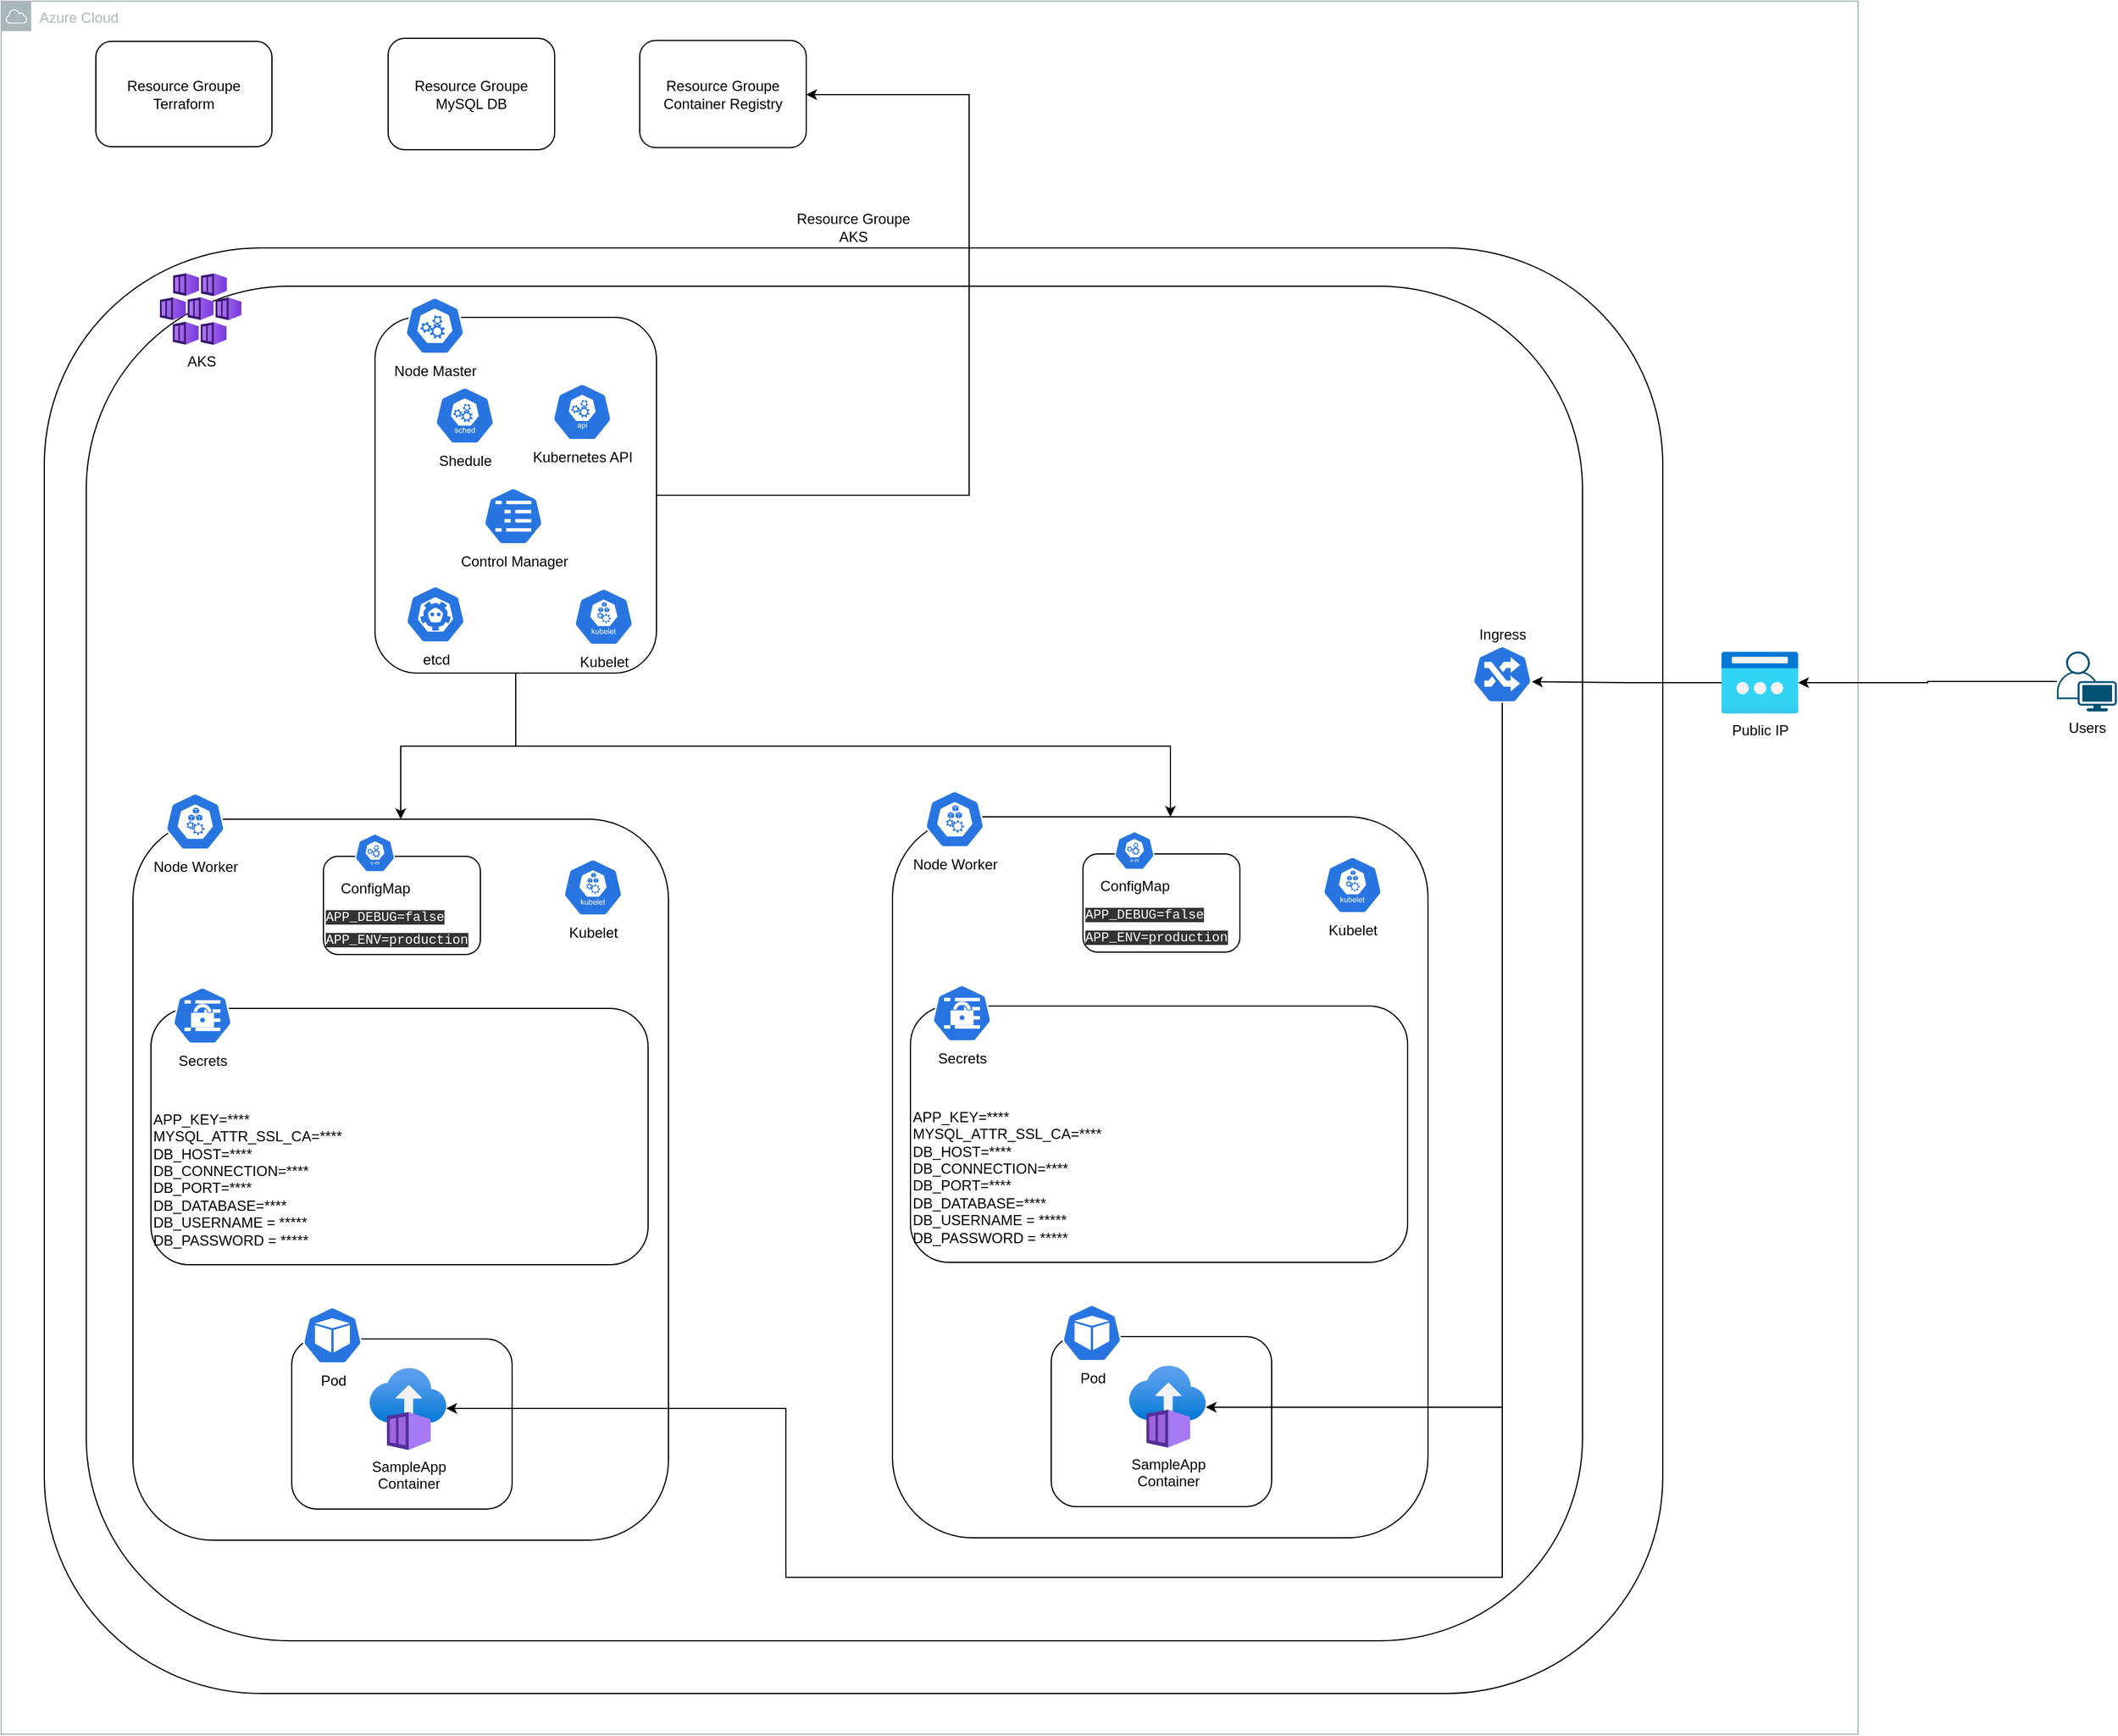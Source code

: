 <mxfile version="22.0.3" type="device">
  <diagram name="Page-1" id="-d-rb5_Bw2d1QYbYOq_a">
    <mxGraphModel dx="2173" dy="1425" grid="0" gridSize="10" guides="1" tooltips="1" connect="1" arrows="1" fold="1" page="0" pageScale="1" pageWidth="827" pageHeight="1169" math="0" shadow="0">
      <root>
        <mxCell id="0" />
        <mxCell id="1" parent="0" />
        <mxCell id="fAoD9zatyhQ0e6s0vgr9-2" value="Azure Cloud" style="sketch=0;outlineConnect=0;gradientColor=none;html=1;whiteSpace=wrap;fontSize=12;fontStyle=0;shape=mxgraph.aws4.group;grIcon=mxgraph.aws4.group_aws_cloud;strokeColor=#AAB7B8;fillColor=none;verticalAlign=top;align=left;spacingLeft=30;fontColor=#AAB7B8;dashed=0;" parent="1" vertex="1">
          <mxGeometry x="-200" y="-156" width="1550" height="1447" as="geometry" />
        </mxCell>
        <mxCell id="fAoD9zatyhQ0e6s0vgr9-4" value="Resource Groupe&lt;br&gt;Terraform" style="rounded=1;whiteSpace=wrap;html=1;" parent="1" vertex="1">
          <mxGeometry x="-121" y="-122.5" width="147" height="88" as="geometry" />
        </mxCell>
        <mxCell id="fAoD9zatyhQ0e6s0vgr9-5" value="Resource Groupe&lt;br&gt;MySQL DB" style="rounded=1;whiteSpace=wrap;html=1;" parent="1" vertex="1">
          <mxGeometry x="123" y="-125" width="139" height="93" as="geometry" />
        </mxCell>
        <mxCell id="fAoD9zatyhQ0e6s0vgr9-6" value="Resource Groupe&lt;br&gt;Container Registry" style="rounded=1;whiteSpace=wrap;html=1;" parent="1" vertex="1">
          <mxGeometry x="333" y="-123.25" width="139" height="89.5" as="geometry" />
        </mxCell>
        <mxCell id="fAoD9zatyhQ0e6s0vgr9-7" value="Resource Groupe&lt;br&gt;AKS" style="rounded=1;whiteSpace=wrap;html=1;labelPosition=center;verticalLabelPosition=top;align=center;verticalAlign=bottom;" parent="1" vertex="1">
          <mxGeometry x="-164" y="50" width="1351" height="1207" as="geometry" />
        </mxCell>
        <mxCell id="fAoD9zatyhQ0e6s0vgr9-8" value="" style="rounded=1;whiteSpace=wrap;html=1;labelPosition=center;verticalLabelPosition=top;align=center;verticalAlign=bottom;" parent="1" vertex="1">
          <mxGeometry x="-129" y="82" width="1249" height="1131" as="geometry" />
        </mxCell>
        <mxCell id="fAoD9zatyhQ0e6s0vgr9-102" style="edgeStyle=orthogonalEdgeStyle;rounded=0;orthogonalLoop=1;jettySize=auto;html=1;" parent="1" source="fAoD9zatyhQ0e6s0vgr9-22" target="fAoD9zatyhQ0e6s0vgr9-63" edge="1">
          <mxGeometry relative="1" as="geometry" />
        </mxCell>
        <mxCell id="-qkOVi1x4gIQ-deEZo_T-11" style="edgeStyle=orthogonalEdgeStyle;rounded=0;orthogonalLoop=1;jettySize=auto;html=1;" edge="1" parent="1" source="fAoD9zatyhQ0e6s0vgr9-22" target="-qkOVi1x4gIQ-deEZo_T-1">
          <mxGeometry relative="1" as="geometry">
            <Array as="points">
              <mxPoint x="230" y="466" />
              <mxPoint x="776" y="466" />
            </Array>
          </mxGeometry>
        </mxCell>
        <mxCell id="-qkOVi1x4gIQ-deEZo_T-14" style="edgeStyle=orthogonalEdgeStyle;rounded=0;orthogonalLoop=1;jettySize=auto;html=1;" edge="1" parent="1" source="fAoD9zatyhQ0e6s0vgr9-22" target="fAoD9zatyhQ0e6s0vgr9-6">
          <mxGeometry relative="1" as="geometry">
            <Array as="points">
              <mxPoint x="608" y="257" />
              <mxPoint x="608" y="-78" />
            </Array>
          </mxGeometry>
        </mxCell>
        <mxCell id="fAoD9zatyhQ0e6s0vgr9-22" value="" style="rounded=1;whiteSpace=wrap;html=1;" parent="1" vertex="1">
          <mxGeometry x="112" y="108" width="235" height="297" as="geometry" />
        </mxCell>
        <mxCell id="fAoD9zatyhQ0e6s0vgr9-23" value="Node Master" style="sketch=0;html=1;dashed=0;whitespace=wrap;fillColor=#2875E2;strokeColor=#ffffff;points=[[0.005,0.63,0],[0.1,0.2,0],[0.9,0.2,0],[0.5,0,0],[0.995,0.63,0],[0.72,0.99,0],[0.5,1,0],[0.28,0.99,0]];verticalLabelPosition=bottom;align=center;verticalAlign=top;shape=mxgraph.kubernetes.icon;prIcon=master" parent="1" vertex="1">
          <mxGeometry x="137" y="91" width="50" height="48" as="geometry" />
        </mxCell>
        <mxCell id="fAoD9zatyhQ0e6s0vgr9-38" value="Kubernetes API" style="sketch=0;html=1;dashed=0;whitespace=wrap;fillColor=#2875E2;strokeColor=#ffffff;points=[[0.005,0.63,0],[0.1,0.2,0],[0.9,0.2,0],[0.5,0,0],[0.995,0.63,0],[0.72,0.99,0],[0.5,1,0],[0.28,0.99,0]];verticalLabelPosition=bottom;align=center;verticalAlign=top;shape=mxgraph.kubernetes.icon;prIcon=api" parent="1" vertex="1">
          <mxGeometry x="260" y="163" width="50" height="48" as="geometry" />
        </mxCell>
        <mxCell id="fAoD9zatyhQ0e6s0vgr9-39" value="Kubelet" style="sketch=0;html=1;dashed=0;whitespace=wrap;fillColor=#2875E2;strokeColor=#ffffff;points=[[0.005,0.63,0],[0.1,0.2,0],[0.9,0.2,0],[0.5,0,0],[0.995,0.63,0],[0.72,0.99,0],[0.5,1,0],[0.28,0.99,0]];verticalLabelPosition=bottom;align=center;verticalAlign=top;shape=mxgraph.kubernetes.icon;prIcon=kubelet" parent="1" vertex="1">
          <mxGeometry x="278" y="334" width="50" height="48" as="geometry" />
        </mxCell>
        <mxCell id="fAoD9zatyhQ0e6s0vgr9-45" value="AKS" style="image;aspect=fixed;html=1;points=[];align=center;fontSize=12;image=img/lib/azure2/compute/Kubernetes_Services.svg;" parent="1" vertex="1">
          <mxGeometry x="-67.5" y="71" width="68" height="60" as="geometry" />
        </mxCell>
        <mxCell id="fAoD9zatyhQ0e6s0vgr9-49" value="etcd" style="sketch=0;html=1;dashed=0;whitespace=wrap;fillColor=#2875E2;strokeColor=#ffffff;points=[[0.005,0.63,0],[0.1,0.2,0],[0.9,0.2,0],[0.5,0,0],[0.995,0.63,0],[0.72,0.99,0],[0.5,1,0],[0.28,0.99,0]];verticalLabelPosition=bottom;align=center;verticalAlign=top;shape=mxgraph.kubernetes.icon;prIcon=etcd" parent="1" vertex="1">
          <mxGeometry x="137.5" y="332" width="50" height="48" as="geometry" />
        </mxCell>
        <mxCell id="fAoD9zatyhQ0e6s0vgr9-51" value="Shedule" style="sketch=0;html=1;dashed=0;whitespace=wrap;fillColor=#2875E2;strokeColor=#ffffff;points=[[0.005,0.63,0],[0.1,0.2,0],[0.9,0.2,0],[0.5,0,0],[0.995,0.63,0],[0.72,0.99,0],[0.5,1,0],[0.28,0.99,0]];verticalLabelPosition=bottom;align=center;verticalAlign=top;shape=mxgraph.kubernetes.icon;prIcon=sched" parent="1" vertex="1">
          <mxGeometry x="162" y="166" width="50" height="48" as="geometry" />
        </mxCell>
        <mxCell id="fAoD9zatyhQ0e6s0vgr9-57" value="Ingress" style="sketch=0;html=1;dashed=0;whitespace=wrap;fillColor=#2875E2;strokeColor=#ffffff;points=[[0.005,0.63,0],[0.1,0.2,0],[0.9,0.2,0],[0.5,0,0],[0.995,0.63,0],[0.72,0.99,0],[0.5,1,0],[0.28,0.99,0]];verticalLabelPosition=top;align=center;verticalAlign=bottom;shape=mxgraph.kubernetes.icon;prIcon=ing;labelPosition=center;" parent="1" vertex="1">
          <mxGeometry x="1028" y="382" width="50" height="48" as="geometry" />
        </mxCell>
        <mxCell id="fAoD9zatyhQ0e6s0vgr9-60" value="Control Manager" style="sketch=0;html=1;dashed=0;whitespace=wrap;fillColor=#2875E2;strokeColor=#ffffff;points=[[0.005,0.63,0],[0.1,0.2,0],[0.9,0.2,0],[0.5,0,0],[0.995,0.63,0],[0.72,0.99,0],[0.5,1,0],[0.28,0.99,0]];verticalLabelPosition=bottom;align=center;verticalAlign=top;shape=mxgraph.kubernetes.icon;prIcon=cm" parent="1" vertex="1">
          <mxGeometry x="202.5" y="250" width="50" height="48" as="geometry" />
        </mxCell>
        <mxCell id="fAoD9zatyhQ0e6s0vgr9-61" style="edgeStyle=orthogonalEdgeStyle;rounded=0;orthogonalLoop=1;jettySize=auto;html=1;exitX=0.5;exitY=1;exitDx=0;exitDy=0;exitPerimeter=0;" parent="1" source="fAoD9zatyhQ0e6s0vgr9-39" target="fAoD9zatyhQ0e6s0vgr9-39" edge="1">
          <mxGeometry relative="1" as="geometry" />
        </mxCell>
        <mxCell id="fAoD9zatyhQ0e6s0vgr9-63" value="" style="rounded=1;whiteSpace=wrap;html=1;" parent="1" vertex="1">
          <mxGeometry x="-90" y="527" width="447" height="602" as="geometry" />
        </mxCell>
        <mxCell id="fAoD9zatyhQ0e6s0vgr9-64" value="Node Worker" style="sketch=0;html=1;dashed=0;whitespace=wrap;fillColor=#2875E2;strokeColor=#ffffff;points=[[0.005,0.63,0],[0.1,0.2,0],[0.9,0.2,0],[0.5,0,0],[0.995,0.63,0],[0.72,0.99,0],[0.5,1,0],[0.28,0.99,0]];verticalLabelPosition=bottom;align=center;verticalAlign=top;shape=mxgraph.kubernetes.icon;prIcon=node" parent="1" vertex="1">
          <mxGeometry x="-63" y="505" width="50" height="48" as="geometry" />
        </mxCell>
        <mxCell id="fAoD9zatyhQ0e6s0vgr9-65" value="" style="rounded=1;whiteSpace=wrap;html=1;" parent="1" vertex="1">
          <mxGeometry x="42.5" y="961" width="184" height="142" as="geometry" />
        </mxCell>
        <mxCell id="fAoD9zatyhQ0e6s0vgr9-66" value="SampleApp&lt;br&gt;Container" style="image;aspect=fixed;html=1;points=[];align=center;fontSize=12;image=img/lib/azure2/containers/Container_Instances.svg;" parent="1" vertex="1">
          <mxGeometry x="107.5" y="985" width="64" height="69" as="geometry" />
        </mxCell>
        <mxCell id="fAoD9zatyhQ0e6s0vgr9-67" value="Pod" style="sketch=0;html=1;dashed=0;whitespace=wrap;fillColor=#2875E2;strokeColor=#ffffff;points=[[0.005,0.63,0],[0.1,0.2,0],[0.9,0.2,0],[0.5,0,0],[0.995,0.63,0],[0.72,0.99,0],[0.5,1,0],[0.28,0.99,0]];verticalLabelPosition=bottom;align=center;verticalAlign=top;shape=mxgraph.kubernetes.icon;prIcon=pod" parent="1" vertex="1">
          <mxGeometry x="51.5" y="934" width="50" height="48" as="geometry" />
        </mxCell>
        <mxCell id="fAoD9zatyhQ0e6s0vgr9-68" value="Kubelet" style="sketch=0;html=1;dashed=0;whitespace=wrap;fillColor=#2875E2;strokeColor=#ffffff;points=[[0.005,0.63,0],[0.1,0.2,0],[0.9,0.2,0],[0.5,0,0],[0.995,0.63,0],[0.72,0.99,0],[0.5,1,0],[0.28,0.99,0]];verticalLabelPosition=bottom;align=center;verticalAlign=top;shape=mxgraph.kubernetes.icon;prIcon=kubelet" parent="1" vertex="1">
          <mxGeometry x="269" y="560" width="50" height="48" as="geometry" />
        </mxCell>
        <mxCell id="fAoD9zatyhQ0e6s0vgr9-69" value="&lt;br&gt;&lt;br&gt;&lt;br&gt;&lt;br&gt;&lt;br&gt;APP_KEY=****&lt;br&gt;MYSQL_ATTR_SSL_CA=****&lt;br&gt;&lt;div style=&quot;&quot;&gt;DB_HOST=****&lt;/div&gt;&lt;div style=&quot;&quot;&gt;DB_CONNECTION=****&lt;/div&gt;&lt;div style=&quot;&quot;&gt;DB_PORT=****&lt;br&gt;&lt;/div&gt;&lt;div style=&quot;&quot;&gt;DB_DATABASE=****&lt;/div&gt;DB_USERNAME = *****&lt;br&gt;DB_PASSWORD = *****" style="rounded=1;whiteSpace=wrap;html=1;align=left;" parent="1" vertex="1">
          <mxGeometry x="-75" y="685" width="415" height="214" as="geometry" />
        </mxCell>
        <mxCell id="fAoD9zatyhQ0e6s0vgr9-73" value="Secrets" style="sketch=0;html=1;dashed=0;whitespace=wrap;fillColor=#2875E2;strokeColor=#ffffff;points=[[0.005,0.63,0],[0.1,0.2,0],[0.9,0.2,0],[0.5,0,0],[0.995,0.63,0],[0.72,0.99,0],[0.5,1,0],[0.28,0.99,0]];verticalLabelPosition=bottom;align=center;verticalAlign=top;shape=mxgraph.kubernetes.icon;prIcon=secret" parent="1" vertex="1">
          <mxGeometry x="-57" y="667" width="50" height="48" as="geometry" />
        </mxCell>
        <mxCell id="fAoD9zatyhQ0e6s0vgr9-96" value="Public IP" style="image;aspect=fixed;html=1;points=[];align=center;fontSize=12;image=img/lib/azure2/networking/Public_IP_Addresses_Classic.svg;" parent="1" vertex="1">
          <mxGeometry x="1236" y="387" width="64" height="52" as="geometry" />
        </mxCell>
        <mxCell id="fAoD9zatyhQ0e6s0vgr9-97" style="edgeStyle=orthogonalEdgeStyle;rounded=0;orthogonalLoop=1;jettySize=auto;html=1;entryX=0.995;entryY=0.63;entryDx=0;entryDy=0;entryPerimeter=0;" parent="1" source="fAoD9zatyhQ0e6s0vgr9-96" target="fAoD9zatyhQ0e6s0vgr9-57" edge="1">
          <mxGeometry relative="1" as="geometry" />
        </mxCell>
        <mxCell id="fAoD9zatyhQ0e6s0vgr9-101" style="edgeStyle=orthogonalEdgeStyle;rounded=0;orthogonalLoop=1;jettySize=auto;html=1;" parent="1" source="fAoD9zatyhQ0e6s0vgr9-100" target="fAoD9zatyhQ0e6s0vgr9-96" edge="1">
          <mxGeometry relative="1" as="geometry" />
        </mxCell>
        <mxCell id="fAoD9zatyhQ0e6s0vgr9-100" value="Users" style="points=[[0.35,0,0],[0.98,0.51,0],[1,0.71,0],[0.67,1,0],[0,0.795,0],[0,0.65,0]];verticalLabelPosition=bottom;sketch=0;html=1;verticalAlign=top;aspect=fixed;align=center;pointerEvents=1;shape=mxgraph.cisco19.user;fillColor=#005073;strokeColor=none;" parent="1" vertex="1">
          <mxGeometry x="1516" y="387" width="50" height="50" as="geometry" />
        </mxCell>
        <mxCell id="fAoD9zatyhQ0e6s0vgr9-71" value="&lt;div style=&quot;font-family: Consolas, &amp;quot;Courier New&amp;quot;, monospace; line-height: 19px; font-size: 11px;&quot;&gt;&lt;div style=&quot;&quot;&gt;&lt;br&gt;&lt;/div&gt;&lt;div style=&quot;&quot;&gt;&lt;span style=&quot;background-color: rgb(51, 51, 51);&quot;&gt;&lt;font style=&quot;font-size: 11px;&quot; color=&quot;#ffffff&quot;&gt;&lt;br&gt;&lt;/font&gt;&lt;/span&gt;&lt;/div&gt;&lt;div style=&quot;&quot;&gt;&lt;span style=&quot;background-color: rgb(51, 51, 51);&quot;&gt;&lt;font style=&quot;font-size: 11px;&quot; color=&quot;#ffffff&quot;&gt;&lt;br&gt;&lt;/font&gt;&lt;/span&gt;&lt;/div&gt;&lt;div style=&quot;&quot;&gt;&lt;span style=&quot;background-color: rgb(51, 51, 51);&quot;&gt;&lt;font style=&quot;font-size: 11px;&quot; color=&quot;#ffffff&quot;&gt;APP_DEBUG=false&lt;/font&gt;&lt;/span&gt;&lt;/div&gt;&lt;div style=&quot;&quot;&gt;&lt;span style=&quot;background-color: rgb(51, 51, 51);&quot;&gt;&lt;font style=&quot;font-size: 11px;&quot; color=&quot;#ffffff&quot;&gt;APP_ENV=production&lt;/font&gt;&lt;/span&gt;&lt;/div&gt;&lt;div style=&quot;&quot;&gt;&lt;br&gt;&lt;/div&gt;&lt;/div&gt;" style="rounded=1;whiteSpace=wrap;html=1;align=left;" parent="1" vertex="1">
          <mxGeometry x="69" y="558" width="131" height="82" as="geometry" />
        </mxCell>
        <mxCell id="fAoD9zatyhQ0e6s0vgr9-72" value="ConfigMap" style="sketch=0;html=1;dashed=0;whitespace=wrap;fillColor=#2875E2;strokeColor=#ffffff;points=[[0.005,0.63,0],[0.1,0.2,0],[0.9,0.2,0],[0.5,0,0],[0.995,0.63,0],[0.72,0.99,0],[0.5,1,0],[0.28,0.99,0]];verticalLabelPosition=bottom;align=center;verticalAlign=top;shape=mxgraph.kubernetes.icon;prIcon=c_m" parent="1" vertex="1">
          <mxGeometry x="87" y="539" width="50" height="32.395" as="geometry" />
        </mxCell>
        <mxCell id="-qkOVi1x4gIQ-deEZo_T-1" value="" style="rounded=1;whiteSpace=wrap;html=1;" vertex="1" parent="1">
          <mxGeometry x="544" y="525" width="447" height="602" as="geometry" />
        </mxCell>
        <mxCell id="-qkOVi1x4gIQ-deEZo_T-2" value="Node Worker" style="sketch=0;html=1;dashed=0;whitespace=wrap;fillColor=#2875E2;strokeColor=#ffffff;points=[[0.005,0.63,0],[0.1,0.2,0],[0.9,0.2,0],[0.5,0,0],[0.995,0.63,0],[0.72,0.99,0],[0.5,1,0],[0.28,0.99,0]];verticalLabelPosition=bottom;align=center;verticalAlign=top;shape=mxgraph.kubernetes.icon;prIcon=node" vertex="1" parent="1">
          <mxGeometry x="571" y="503" width="50" height="48" as="geometry" />
        </mxCell>
        <mxCell id="-qkOVi1x4gIQ-deEZo_T-3" value="" style="rounded=1;whiteSpace=wrap;html=1;" vertex="1" parent="1">
          <mxGeometry x="676.5" y="959" width="184" height="142" as="geometry" />
        </mxCell>
        <mxCell id="-qkOVi1x4gIQ-deEZo_T-4" value="SampleApp&lt;br&gt;Container" style="image;aspect=fixed;html=1;points=[];align=center;fontSize=12;image=img/lib/azure2/containers/Container_Instances.svg;" vertex="1" parent="1">
          <mxGeometry x="741.5" y="983" width="64" height="69" as="geometry" />
        </mxCell>
        <mxCell id="-qkOVi1x4gIQ-deEZo_T-5" value="Pod" style="sketch=0;html=1;dashed=0;whitespace=wrap;fillColor=#2875E2;strokeColor=#ffffff;points=[[0.005,0.63,0],[0.1,0.2,0],[0.9,0.2,0],[0.5,0,0],[0.995,0.63,0],[0.72,0.99,0],[0.5,1,0],[0.28,0.99,0]];verticalLabelPosition=bottom;align=center;verticalAlign=top;shape=mxgraph.kubernetes.icon;prIcon=pod" vertex="1" parent="1">
          <mxGeometry x="685.5" y="932" width="50" height="48" as="geometry" />
        </mxCell>
        <mxCell id="-qkOVi1x4gIQ-deEZo_T-6" value="Kubelet" style="sketch=0;html=1;dashed=0;whitespace=wrap;fillColor=#2875E2;strokeColor=#ffffff;points=[[0.005,0.63,0],[0.1,0.2,0],[0.9,0.2,0],[0.5,0,0],[0.995,0.63,0],[0.72,0.99,0],[0.5,1,0],[0.28,0.99,0]];verticalLabelPosition=bottom;align=center;verticalAlign=top;shape=mxgraph.kubernetes.icon;prIcon=kubelet" vertex="1" parent="1">
          <mxGeometry x="903" y="558" width="50" height="48" as="geometry" />
        </mxCell>
        <mxCell id="-qkOVi1x4gIQ-deEZo_T-7" value="&lt;br&gt;&lt;br&gt;&lt;br&gt;&lt;br&gt;&lt;br&gt;APP_KEY=****&lt;br&gt;MYSQL_ATTR_SSL_CA=****&lt;br&gt;&lt;div style=&quot;&quot;&gt;DB_HOST=****&lt;/div&gt;&lt;div style=&quot;&quot;&gt;DB_CONNECTION=****&lt;/div&gt;&lt;div style=&quot;&quot;&gt;DB_PORT=****&lt;br&gt;&lt;/div&gt;&lt;div style=&quot;&quot;&gt;DB_DATABASE=****&lt;/div&gt;DB_USERNAME = *****&lt;br&gt;DB_PASSWORD = *****" style="rounded=1;whiteSpace=wrap;html=1;align=left;" vertex="1" parent="1">
          <mxGeometry x="559" y="683" width="415" height="214" as="geometry" />
        </mxCell>
        <mxCell id="-qkOVi1x4gIQ-deEZo_T-8" value="Secrets" style="sketch=0;html=1;dashed=0;whitespace=wrap;fillColor=#2875E2;strokeColor=#ffffff;points=[[0.005,0.63,0],[0.1,0.2,0],[0.9,0.2,0],[0.5,0,0],[0.995,0.63,0],[0.72,0.99,0],[0.5,1,0],[0.28,0.99,0]];verticalLabelPosition=bottom;align=center;verticalAlign=top;shape=mxgraph.kubernetes.icon;prIcon=secret" vertex="1" parent="1">
          <mxGeometry x="577" y="665" width="50" height="48" as="geometry" />
        </mxCell>
        <mxCell id="-qkOVi1x4gIQ-deEZo_T-9" value="&lt;div style=&quot;font-family: Consolas, &amp;quot;Courier New&amp;quot;, monospace; line-height: 19px; font-size: 11px;&quot;&gt;&lt;div style=&quot;&quot;&gt;&lt;br&gt;&lt;/div&gt;&lt;div style=&quot;&quot;&gt;&lt;span style=&quot;background-color: rgb(51, 51, 51);&quot;&gt;&lt;font style=&quot;font-size: 11px;&quot; color=&quot;#ffffff&quot;&gt;&lt;br&gt;&lt;/font&gt;&lt;/span&gt;&lt;/div&gt;&lt;div style=&quot;&quot;&gt;&lt;span style=&quot;background-color: rgb(51, 51, 51);&quot;&gt;&lt;font style=&quot;font-size: 11px;&quot; color=&quot;#ffffff&quot;&gt;&lt;br&gt;&lt;/font&gt;&lt;/span&gt;&lt;/div&gt;&lt;div style=&quot;&quot;&gt;&lt;span style=&quot;background-color: rgb(51, 51, 51);&quot;&gt;&lt;font style=&quot;font-size: 11px;&quot; color=&quot;#ffffff&quot;&gt;APP_DEBUG=false&lt;/font&gt;&lt;/span&gt;&lt;/div&gt;&lt;div style=&quot;&quot;&gt;&lt;span style=&quot;background-color: rgb(51, 51, 51);&quot;&gt;&lt;font style=&quot;font-size: 11px;&quot; color=&quot;#ffffff&quot;&gt;APP_ENV=production&lt;/font&gt;&lt;/span&gt;&lt;/div&gt;&lt;div style=&quot;&quot;&gt;&lt;br&gt;&lt;/div&gt;&lt;/div&gt;" style="rounded=1;whiteSpace=wrap;html=1;align=left;" vertex="1" parent="1">
          <mxGeometry x="703" y="556" width="131" height="82" as="geometry" />
        </mxCell>
        <mxCell id="-qkOVi1x4gIQ-deEZo_T-10" value="ConfigMap" style="sketch=0;html=1;dashed=0;whitespace=wrap;fillColor=#2875E2;strokeColor=#ffffff;points=[[0.005,0.63,0],[0.1,0.2,0],[0.9,0.2,0],[0.5,0,0],[0.995,0.63,0],[0.72,0.99,0],[0.5,1,0],[0.28,0.99,0]];verticalLabelPosition=bottom;align=center;verticalAlign=top;shape=mxgraph.kubernetes.icon;prIcon=c_m" vertex="1" parent="1">
          <mxGeometry x="721" y="537" width="50" height="32.395" as="geometry" />
        </mxCell>
        <mxCell id="-qkOVi1x4gIQ-deEZo_T-12" style="edgeStyle=orthogonalEdgeStyle;rounded=0;orthogonalLoop=1;jettySize=auto;html=1;" edge="1" parent="1" source="fAoD9zatyhQ0e6s0vgr9-57" target="-qkOVi1x4gIQ-deEZo_T-4">
          <mxGeometry relative="1" as="geometry">
            <Array as="points">
              <mxPoint x="1053" y="1018" />
            </Array>
          </mxGeometry>
        </mxCell>
        <mxCell id="-qkOVi1x4gIQ-deEZo_T-13" style="edgeStyle=orthogonalEdgeStyle;rounded=0;orthogonalLoop=1;jettySize=auto;html=1;" edge="1" parent="1" source="fAoD9zatyhQ0e6s0vgr9-57" target="fAoD9zatyhQ0e6s0vgr9-66">
          <mxGeometry relative="1" as="geometry">
            <Array as="points">
              <mxPoint x="1053" y="1160" />
              <mxPoint x="455" y="1160" />
              <mxPoint x="455" y="1019" />
            </Array>
          </mxGeometry>
        </mxCell>
      </root>
    </mxGraphModel>
  </diagram>
</mxfile>
